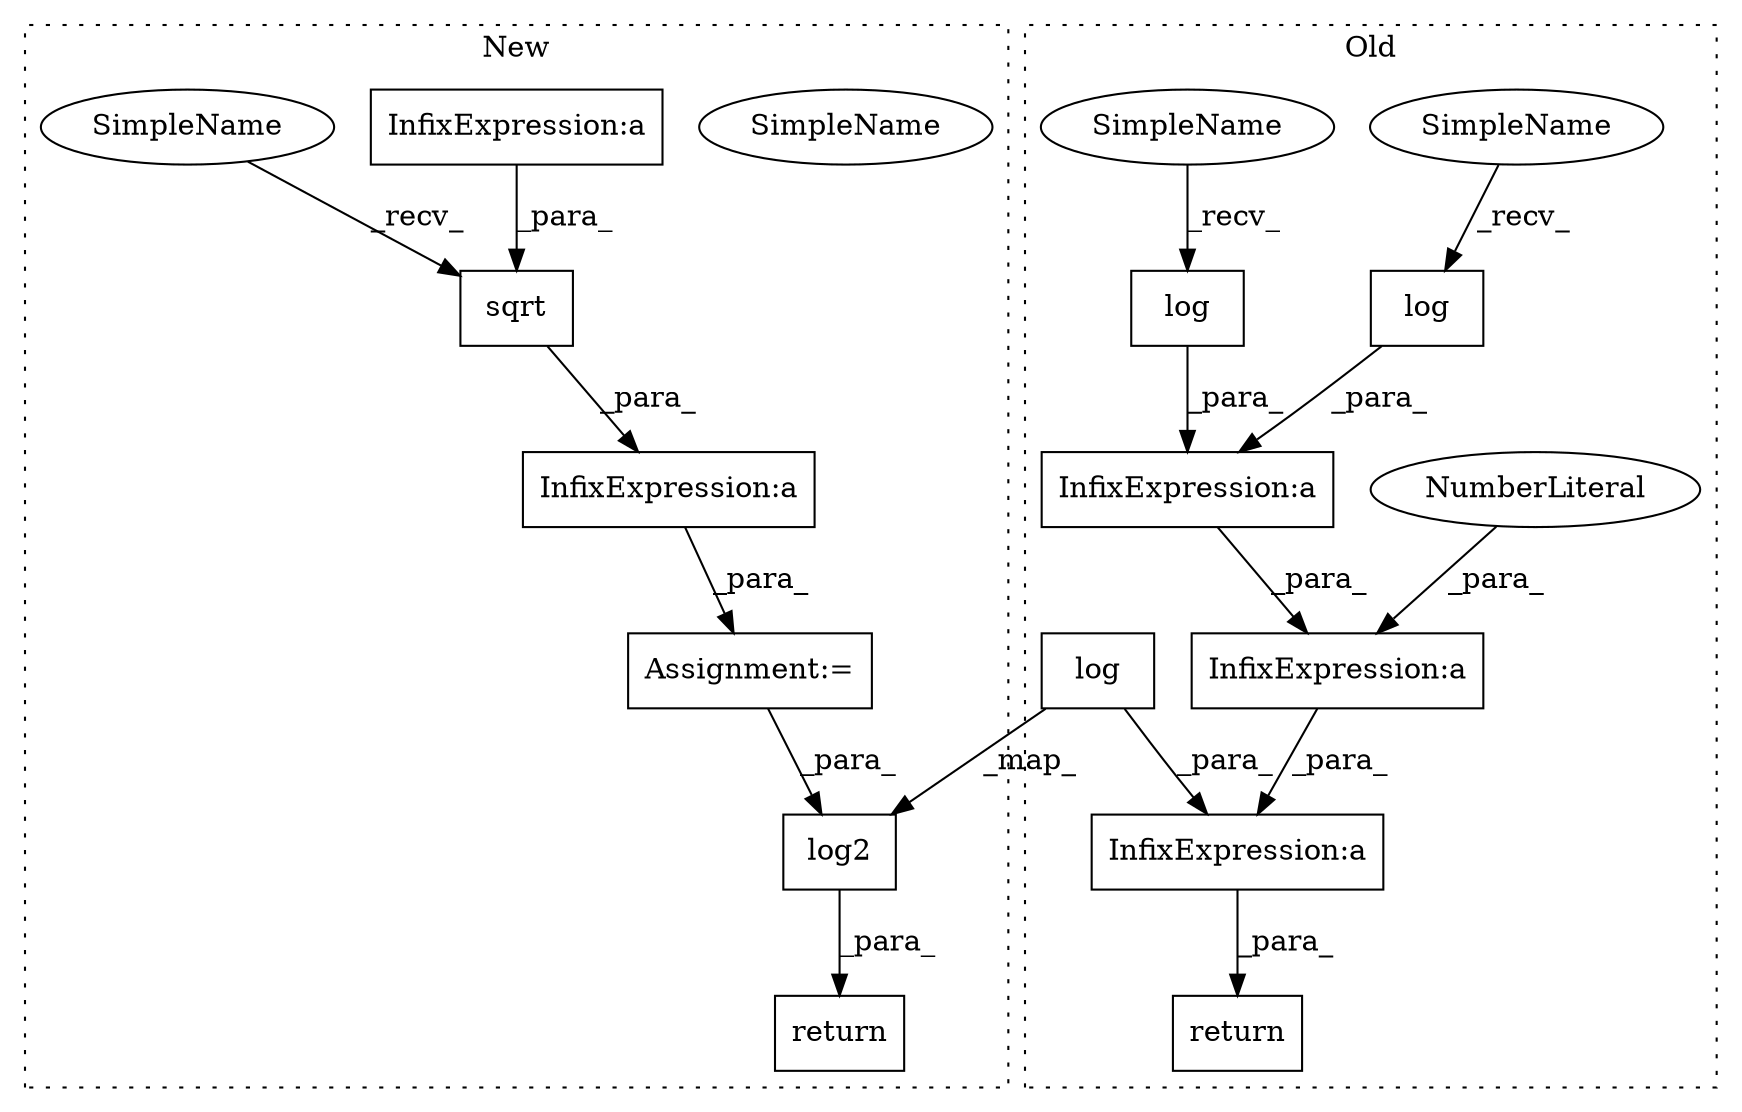digraph G {
subgraph cluster0 {
1 [label="log" a="32" s="10715,10725" l="4,1" shape="box"];
3 [label="InfixExpression:a" a="27" s="10685" l="3" shape="box"];
4 [label="InfixExpression:a" a="27" s="10706" l="3" shape="box"];
5 [label="InfixExpression:a" a="27" s="10728" l="3" shape="box"];
6 [label="return" a="41" s="10673" l="7" shape="box"];
7 [label="NumberLiteral" a="34" s="10682" l="3" shape="ellipse"];
8 [label="log" a="32" s="10695,10705" l="4,1" shape="box"];
13 [label="log" a="32" s="10737,10747" l="4,1" shape="box"];
17 [label="SimpleName" a="42" s="10709" l="5" shape="ellipse"];
18 [label="SimpleName" a="42" s="10689" l="5" shape="ellipse"];
label = "Old";
style="dotted";
}
subgraph cluster1 {
2 [label="SimpleName" a="42" s="10681" l="5" shape="ellipse"];
9 [label="sqrt" a="32" s="10687,10707" l="5,1" shape="box"];
10 [label="InfixExpression:a" a="27" s="10708" l="3" shape="box"];
11 [label="InfixExpression:a" a="27" s="10698" l="3" shape="box"];
12 [label="log2" a="32" s="10739,10750" l="5,1" shape="box"];
14 [label="Assignment:=" a="7" s="10679" l="1" shape="box"];
15 [label="return" a="41" s="10726" l="7" shape="box"];
16 [label="SimpleName" a="42" s="10681" l="5" shape="ellipse"];
label = "New";
style="dotted";
}
1 -> 4 [label="_para_"];
3 -> 5 [label="_para_"];
4 -> 3 [label="_para_"];
5 -> 6 [label="_para_"];
7 -> 3 [label="_para_"];
8 -> 4 [label="_para_"];
9 -> 10 [label="_para_"];
10 -> 14 [label="_para_"];
11 -> 9 [label="_para_"];
12 -> 15 [label="_para_"];
13 -> 12 [label="_map_"];
13 -> 5 [label="_para_"];
14 -> 12 [label="_para_"];
16 -> 9 [label="_recv_"];
17 -> 1 [label="_recv_"];
18 -> 8 [label="_recv_"];
}
